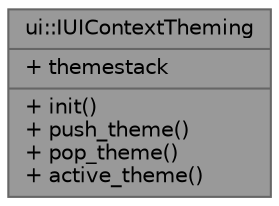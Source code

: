 digraph "ui::IUIContextTheming"
{
 // LATEX_PDF_SIZE
  bgcolor="transparent";
  edge [fontname=Helvetica,fontsize=10,labelfontname=Helvetica,labelfontsize=10];
  node [fontname=Helvetica,fontsize=10,shape=box,height=0.2,width=0.4];
  Node1 [shape=record,label="{ui::IUIContextTheming\n|+ themestack\l|+ init()\l+ push_theme()\l+ pop_theme()\l+ active_theme()\l}",height=0.2,width=0.4,color="gray40", fillcolor="grey60", style="filled", fontcolor="black",tooltip=" "];
}

